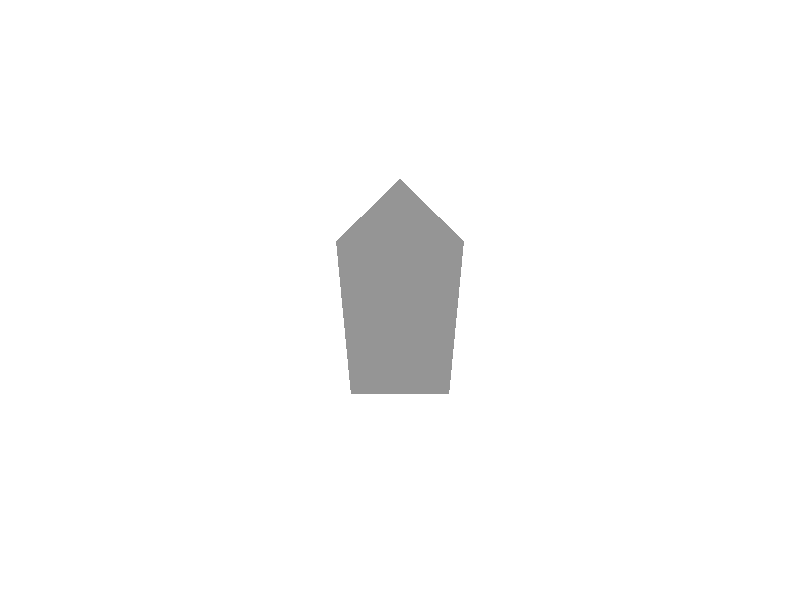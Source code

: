 #include "colors.inc"

global_settings{
        max_trace_level 200
        adc_bailout 0
        ambient_light 0       
        photons{
                count 10000
        }
}                

camera{
        location <0,4,-4>
        look_at <0,0,0>
}

light_source{
        <-20,3,0>
        rgb <10,10,10>
        spotlight
        tightness 3
        radius .1
        falloff 1
        point_at <0,-1,0>
        
        photons{
                refraction on
        }        
}
        

plane{
        y,-1
        pigment{color White}
}

prism{
        linear_spline
        -1 1
        4
        <-1,-.5>,<1,-.5>,<0,sqrt(3)-.5>,<-1,-.5>
        
        pigment{rgbt <.3,.3,.3,.7>}
        scale <.5,1,.5>
        translate <0,0,-.1>
        
        interior{
                ior 1.3
                dispersion 1.1
        }
        photons{
                target
                refraction on
        }        
}                                